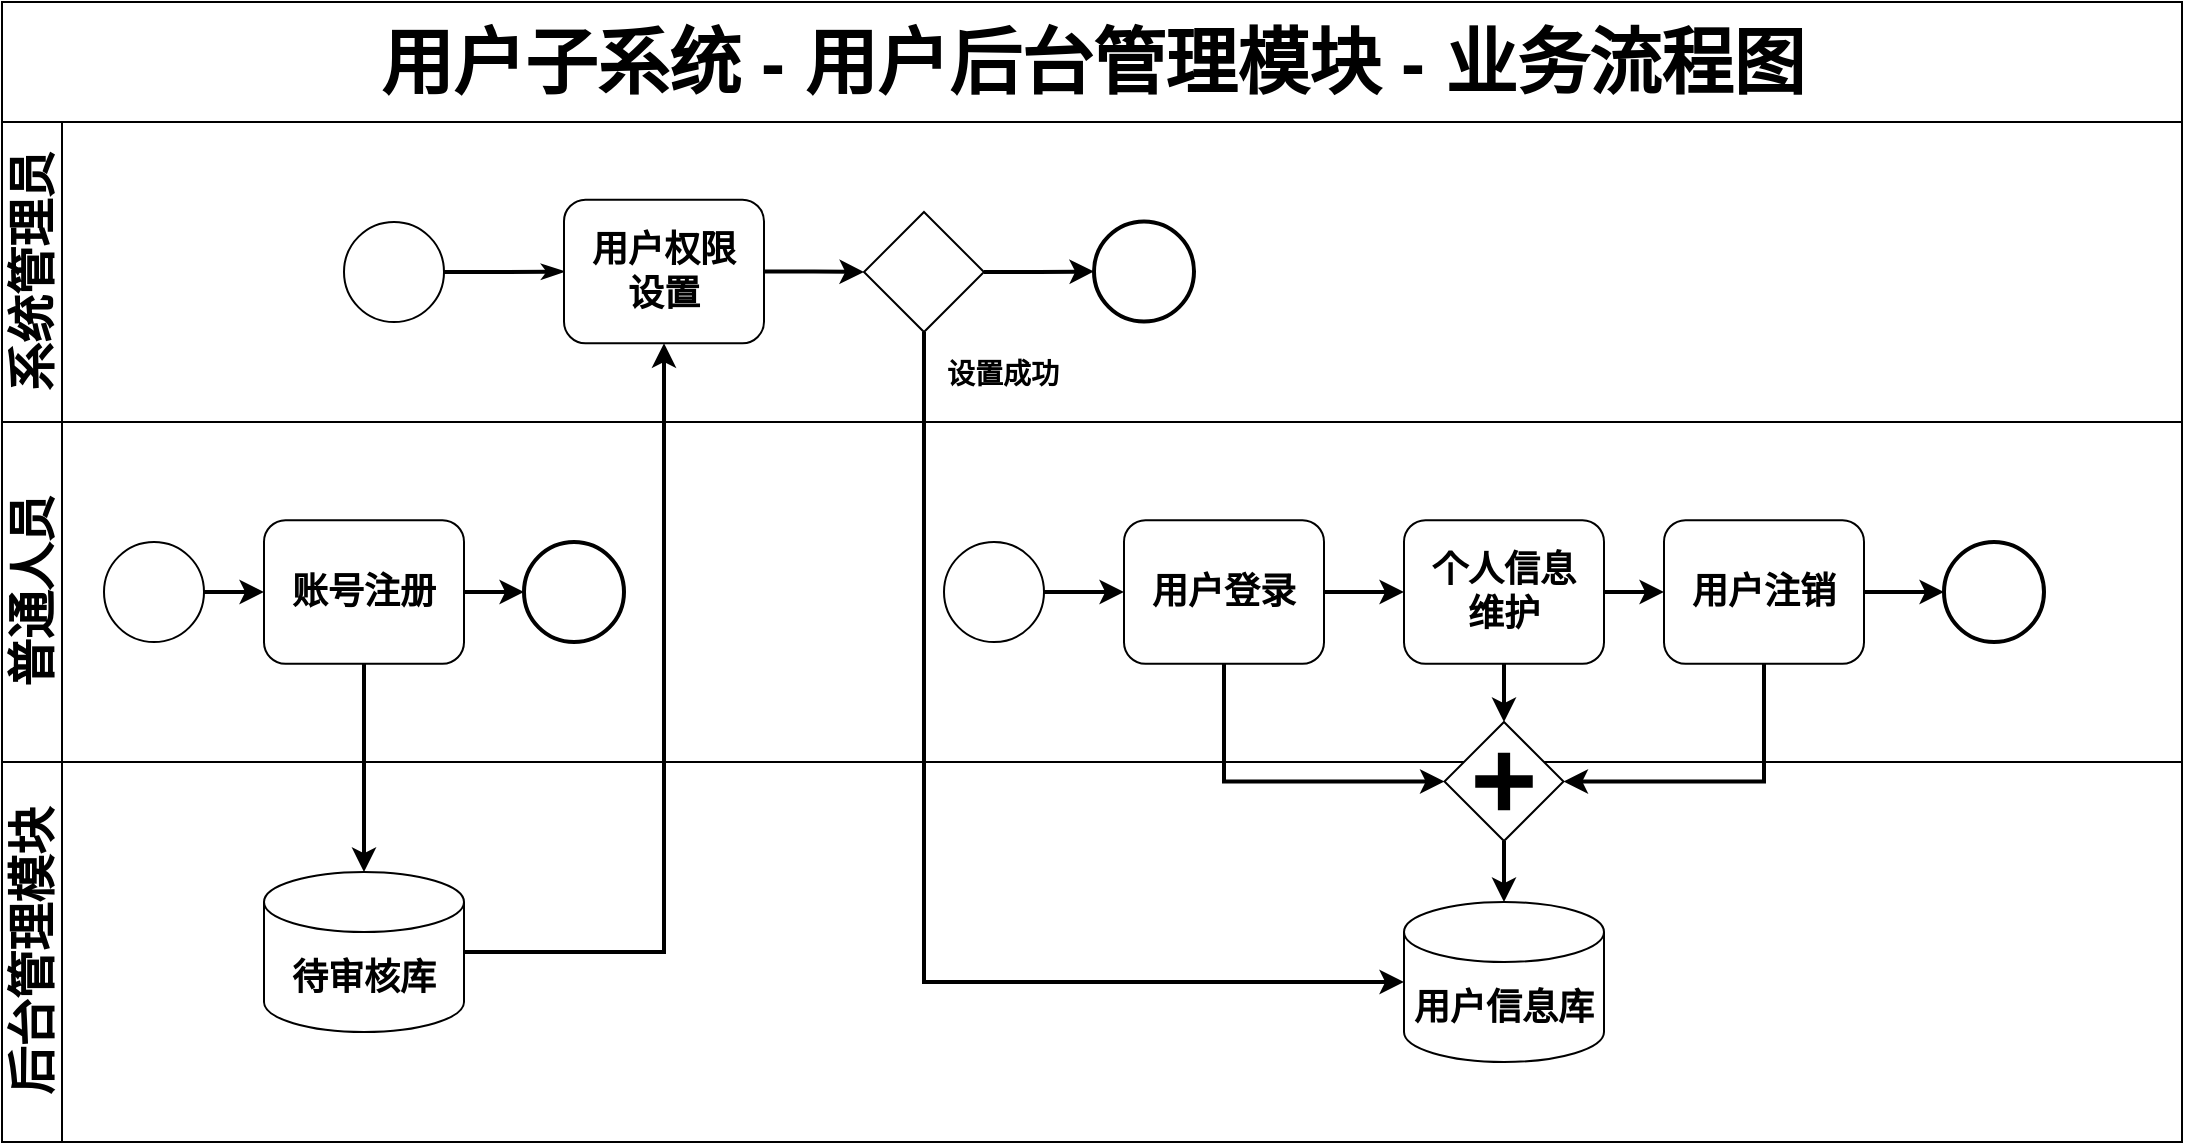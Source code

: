 <mxfile version="15.4.0" type="device"><diagram name="Page-1" id="c7488fd3-1785-93aa-aadb-54a6760d102a"><mxGraphModel dx="1209" dy="801" grid="1" gridSize="10" guides="1" tooltips="1" connect="1" arrows="1" fold="1" page="1" pageScale="1" pageWidth="1169" pageHeight="827" background="none" math="0" shadow="0"><root><mxCell id="0"/><mxCell id="1" parent="0"/><mxCell id="2b4e8129b02d487f-1" value="&lt;span style=&quot;font-family: &amp;#34;helvetica&amp;#34;&quot;&gt;&lt;font style=&quot;font-size: 36px&quot;&gt;用户子系统 - 用户后台管理模块 - 业务流程图&lt;/font&gt;&lt;/span&gt;" style="swimlane;html=1;childLayout=stackLayout;horizontal=1;startSize=60;horizontalStack=0;rounded=0;shadow=0;labelBackgroundColor=none;strokeWidth=1;fontFamily=Verdana;fontSize=8;align=center;" parent="1" vertex="1"><mxGeometry x="39" y="60" width="1090" height="570" as="geometry"/></mxCell><mxCell id="dUFD1zAWPuYsG5wEjuvO-1" style="edgeStyle=orthogonalEdgeStyle;rounded=0;orthogonalLoop=1;jettySize=auto;html=1;exitX=0.5;exitY=1;exitDx=0;exitDy=0;entryX=0.5;entryY=0;entryDx=0;entryDy=0;entryPerimeter=0;strokeWidth=2;" parent="2b4e8129b02d487f-1" source="zCbduPKmyNDGT3lew_uM-13" target="pQAj6tt20ZtV_UeyX4vu-2" edge="1"><mxGeometry relative="1" as="geometry"/></mxCell><mxCell id="dUFD1zAWPuYsG5wEjuvO-2" style="edgeStyle=orthogonalEdgeStyle;rounded=0;orthogonalLoop=1;jettySize=auto;html=1;exitX=1;exitY=0.5;exitDx=0;exitDy=0;exitPerimeter=0;entryX=0.5;entryY=1;entryDx=0;entryDy=0;strokeWidth=2;" parent="2b4e8129b02d487f-1" source="pQAj6tt20ZtV_UeyX4vu-2" target="2b4e8129b02d487f-6" edge="1"><mxGeometry relative="1" as="geometry"/></mxCell><mxCell id="dUFD1zAWPuYsG5wEjuvO-8" style="edgeStyle=orthogonalEdgeStyle;rounded=0;orthogonalLoop=1;jettySize=auto;html=1;exitX=0.5;exitY=1;exitDx=0;exitDy=0;exitPerimeter=0;entryX=0;entryY=0.5;entryDx=0;entryDy=0;entryPerimeter=0;fontSize=14;strokeWidth=2;" parent="2b4e8129b02d487f-1" source="dUFD1zAWPuYsG5wEjuvO-4" target="vXqobdOyYV7f5jVYi2hU-1" edge="1"><mxGeometry relative="1" as="geometry"/></mxCell><mxCell id="2b4e8129b02d487f-2" value="&lt;font style=&quot;font-size: 24px&quot;&gt;系统管理员&lt;/font&gt;" style="swimlane;html=1;startSize=30;horizontal=0;" parent="2b4e8129b02d487f-1" vertex="1"><mxGeometry y="60" width="1090" height="150" as="geometry"><mxRectangle y="20" width="680" height="20" as="alternateBounds"/></mxGeometry></mxCell><mxCell id="2b4e8129b02d487f-18" style="edgeStyle=orthogonalEdgeStyle;rounded=0;html=1;labelBackgroundColor=none;startArrow=none;startFill=0;startSize=5;endArrow=classicThin;endFill=1;endSize=5;jettySize=auto;orthogonalLoop=1;strokeWidth=2;fontFamily=Verdana;fontSize=8" parent="2b4e8129b02d487f-2" source="2b4e8129b02d487f-5" target="2b4e8129b02d487f-6" edge="1"><mxGeometry relative="1" as="geometry"/></mxCell><mxCell id="2b4e8129b02d487f-5" value="" style="ellipse;whiteSpace=wrap;html=1;rounded=0;shadow=0;labelBackgroundColor=none;strokeWidth=1;fontFamily=Verdana;fontSize=8;align=center;" parent="2b4e8129b02d487f-2" vertex="1"><mxGeometry x="171" y="50" width="50" height="50" as="geometry"/></mxCell><mxCell id="dUFD1zAWPuYsG5wEjuvO-5" style="edgeStyle=orthogonalEdgeStyle;rounded=0;orthogonalLoop=1;jettySize=auto;html=1;exitX=1;exitY=0.5;exitDx=0;exitDy=0;entryX=0;entryY=0.5;entryDx=0;entryDy=0;entryPerimeter=0;strokeWidth=2;" parent="2b4e8129b02d487f-2" source="2b4e8129b02d487f-6" target="dUFD1zAWPuYsG5wEjuvO-4" edge="1"><mxGeometry relative="1" as="geometry"/></mxCell><mxCell id="2b4e8129b02d487f-6" value="&lt;span style=&quot;font-size: 18px&quot;&gt;&lt;b&gt;用户权限&lt;br&gt;设置&lt;br&gt;&lt;/b&gt;&lt;/span&gt;" style="rounded=1;whiteSpace=wrap;html=1;shadow=0;labelBackgroundColor=none;strokeWidth=1;fontFamily=Verdana;fontSize=8;align=center;" parent="2b4e8129b02d487f-2" vertex="1"><mxGeometry x="281" y="38.88" width="100" height="71.75" as="geometry"/></mxCell><mxCell id="zCbduPKmyNDGT3lew_uM-15" value="" style="ellipse;whiteSpace=wrap;html=1;rounded=0;shadow=0;labelBackgroundColor=none;strokeWidth=2;fontFamily=Verdana;fontSize=8;align=center;" parent="2b4e8129b02d487f-2" vertex="1"><mxGeometry x="546" y="49.75" width="50" height="50" as="geometry"/></mxCell><mxCell id="S7v2GbGxr278BbIVOslF-9" style="edgeStyle=orthogonalEdgeStyle;rounded=0;orthogonalLoop=1;jettySize=auto;html=1;exitX=1;exitY=0.5;exitDx=0;exitDy=0;exitPerimeter=0;entryX=0;entryY=0.5;entryDx=0;entryDy=0;strokeWidth=2;" parent="2b4e8129b02d487f-2" source="dUFD1zAWPuYsG5wEjuvO-4" target="zCbduPKmyNDGT3lew_uM-15" edge="1"><mxGeometry relative="1" as="geometry"/></mxCell><mxCell id="dUFD1zAWPuYsG5wEjuvO-4" value="" style="strokeWidth=1;html=1;shape=mxgraph.flowchart.decision;whiteSpace=wrap;rounded=1;shadow=0;labelBackgroundColor=none;fontFamily=Verdana;fontSize=8;align=center;fontStyle=0" parent="2b4e8129b02d487f-2" vertex="1"><mxGeometry x="431" y="45" width="59.99" height="59.99" as="geometry"/></mxCell><mxCell id="dUFD1zAWPuYsG5wEjuvO-9" value="设置成功" style="text;html=1;strokeColor=none;fillColor=none;align=center;verticalAlign=middle;whiteSpace=wrap;rounded=0;fontSize=14;fontStyle=1" parent="2b4e8129b02d487f-2" vertex="1"><mxGeometry x="461" y="110.63" width="79.01" height="30" as="geometry"/></mxCell><mxCell id="2b4e8129b02d487f-3" value="&lt;font style=&quot;font-size: 24px&quot;&gt;普通人员&lt;/font&gt;" style="swimlane;html=1;startSize=30;horizontal=0;" parent="2b4e8129b02d487f-1" vertex="1"><mxGeometry y="210" width="1090" height="170" as="geometry"/></mxCell><mxCell id="C1qFAyrEHweJqCCOYsjd-1" style="edgeStyle=orthogonalEdgeStyle;rounded=0;orthogonalLoop=1;jettySize=auto;html=1;exitX=1;exitY=0.5;exitDx=0;exitDy=0;entryX=0;entryY=0.5;entryDx=0;entryDy=0;strokeWidth=2;" parent="2b4e8129b02d487f-3" source="zCbduPKmyNDGT3lew_uM-1" target="zCbduPKmyNDGT3lew_uM-13" edge="1"><mxGeometry relative="1" as="geometry"/></mxCell><mxCell id="zCbduPKmyNDGT3lew_uM-1" value="" style="ellipse;whiteSpace=wrap;html=1;rounded=0;shadow=0;labelBackgroundColor=none;strokeWidth=1;fontFamily=Verdana;fontSize=8;align=center;" parent="2b4e8129b02d487f-3" vertex="1"><mxGeometry x="51" y="60" width="50" height="50" as="geometry"/></mxCell><mxCell id="wnkst7lsF1q_EoVEEKBZ-2" style="edgeStyle=orthogonalEdgeStyle;rounded=0;orthogonalLoop=1;jettySize=auto;html=1;exitX=1;exitY=0.5;exitDx=0;exitDy=0;entryX=0;entryY=0.5;entryDx=0;entryDy=0;strokeWidth=2;" parent="2b4e8129b02d487f-3" source="zCbduPKmyNDGT3lew_uM-13" target="wnkst7lsF1q_EoVEEKBZ-1" edge="1"><mxGeometry relative="1" as="geometry"/></mxCell><mxCell id="zCbduPKmyNDGT3lew_uM-13" value="&lt;span style=&quot;font-size: 18px&quot;&gt;&lt;b&gt;账号注册&lt;br&gt;&lt;/b&gt;&lt;/span&gt;" style="rounded=1;whiteSpace=wrap;html=1;shadow=0;labelBackgroundColor=none;strokeWidth=1;fontFamily=Verdana;fontSize=8;align=center;" parent="2b4e8129b02d487f-3" vertex="1"><mxGeometry x="131" y="49.13" width="100" height="71.75" as="geometry"/></mxCell><mxCell id="zCbduPKmyNDGT3lew_uM-16" value="" style="ellipse;whiteSpace=wrap;html=1;rounded=0;shadow=0;labelBackgroundColor=none;strokeWidth=2;fontFamily=Verdana;fontSize=8;align=center;" parent="2b4e8129b02d487f-3" vertex="1"><mxGeometry x="971" y="60.0" width="50" height="50" as="geometry"/></mxCell><mxCell id="dUFD1zAWPuYsG5wEjuvO-12" style="edgeStyle=orthogonalEdgeStyle;rounded=0;orthogonalLoop=1;jettySize=auto;html=1;exitX=1;exitY=0.5;exitDx=0;exitDy=0;entryX=0;entryY=0.5;entryDx=0;entryDy=0;fontSize=14;strokeWidth=2;" parent="2b4e8129b02d487f-3" source="dUFD1zAWPuYsG5wEjuvO-10" target="dUFD1zAWPuYsG5wEjuvO-11" edge="1"><mxGeometry relative="1" as="geometry"/></mxCell><mxCell id="dUFD1zAWPuYsG5wEjuvO-10" value="" style="ellipse;whiteSpace=wrap;html=1;rounded=0;shadow=0;labelBackgroundColor=none;strokeWidth=1;fontFamily=Verdana;fontSize=8;align=center;" parent="2b4e8129b02d487f-3" vertex="1"><mxGeometry x="471" y="60.01" width="50" height="50" as="geometry"/></mxCell><mxCell id="S7v2GbGxr278BbIVOslF-6" style="edgeStyle=orthogonalEdgeStyle;rounded=0;orthogonalLoop=1;jettySize=auto;html=1;exitX=1;exitY=0.5;exitDx=0;exitDy=0;entryX=0;entryY=0.5;entryDx=0;entryDy=0;strokeWidth=2;" parent="2b4e8129b02d487f-3" source="dUFD1zAWPuYsG5wEjuvO-11" target="S7v2GbGxr278BbIVOslF-2" edge="1"><mxGeometry relative="1" as="geometry"/></mxCell><mxCell id="dUFD1zAWPuYsG5wEjuvO-11" value="&lt;span style=&quot;font-size: 18px&quot;&gt;&lt;b&gt;用户登录&lt;br&gt;&lt;/b&gt;&lt;/span&gt;" style="rounded=1;whiteSpace=wrap;html=1;shadow=0;labelBackgroundColor=none;strokeWidth=1;fontFamily=Verdana;fontSize=8;align=center;" parent="2b4e8129b02d487f-3" vertex="1"><mxGeometry x="561" y="49.12" width="100" height="71.75" as="geometry"/></mxCell><mxCell id="wnkst7lsF1q_EoVEEKBZ-1" value="" style="ellipse;whiteSpace=wrap;html=1;rounded=0;shadow=0;labelBackgroundColor=none;strokeWidth=2;fontFamily=Verdana;fontSize=8;align=center;" parent="2b4e8129b02d487f-3" vertex="1"><mxGeometry x="261" y="60" width="50" height="50" as="geometry"/></mxCell><mxCell id="S7v2GbGxr278BbIVOslF-7" style="edgeStyle=orthogonalEdgeStyle;rounded=0;orthogonalLoop=1;jettySize=auto;html=1;exitX=1;exitY=0.5;exitDx=0;exitDy=0;entryX=0;entryY=0.5;entryDx=0;entryDy=0;strokeWidth=2;" parent="2b4e8129b02d487f-3" source="S7v2GbGxr278BbIVOslF-2" target="S7v2GbGxr278BbIVOslF-5" edge="1"><mxGeometry relative="1" as="geometry"/></mxCell><mxCell id="S7v2GbGxr278BbIVOslF-2" value="&lt;span style=&quot;font-size: 18px&quot;&gt;&lt;b&gt;个人信息&lt;br&gt;维护&lt;br&gt;&lt;/b&gt;&lt;/span&gt;" style="rounded=1;whiteSpace=wrap;html=1;shadow=0;labelBackgroundColor=none;strokeWidth=1;fontFamily=Verdana;fontSize=8;align=center;" parent="2b4e8129b02d487f-3" vertex="1"><mxGeometry x="701" y="49.12" width="100" height="71.75" as="geometry"/></mxCell><mxCell id="S7v2GbGxr278BbIVOslF-8" style="edgeStyle=orthogonalEdgeStyle;rounded=0;orthogonalLoop=1;jettySize=auto;html=1;exitX=1;exitY=0.5;exitDx=0;exitDy=0;entryX=0;entryY=0.5;entryDx=0;entryDy=0;strokeWidth=2;" parent="2b4e8129b02d487f-3" source="S7v2GbGxr278BbIVOslF-5" target="zCbduPKmyNDGT3lew_uM-16" edge="1"><mxGeometry relative="1" as="geometry"/></mxCell><mxCell id="S7v2GbGxr278BbIVOslF-5" value="&lt;span style=&quot;font-size: 18px&quot;&gt;&lt;b&gt;用户注销&lt;br&gt;&lt;/b&gt;&lt;/span&gt;" style="rounded=1;whiteSpace=wrap;html=1;shadow=0;labelBackgroundColor=none;strokeWidth=1;fontFamily=Verdana;fontSize=8;align=center;" parent="2b4e8129b02d487f-3" vertex="1"><mxGeometry x="831" y="49.12" width="100" height="71.75" as="geometry"/></mxCell><mxCell id="2b4e8129b02d487f-4" value="&lt;font style=&quot;font-size: 24px&quot;&gt;后台管理模块&lt;/font&gt;" style="swimlane;html=1;startSize=30;horizontal=0;" parent="2b4e8129b02d487f-1" vertex="1"><mxGeometry y="380" width="1090" height="190" as="geometry"/></mxCell><mxCell id="pQAj6tt20ZtV_UeyX4vu-2" value="&lt;span style=&quot;font-size: 18px&quot;&gt;&lt;b&gt;待审核库&lt;/b&gt;&lt;/span&gt;" style="shape=cylinder3;whiteSpace=wrap;html=1;boundedLbl=1;backgroundOutline=1;size=15;" parent="2b4e8129b02d487f-4" vertex="1"><mxGeometry x="131" y="55" width="100" height="80" as="geometry"/></mxCell><mxCell id="vXqobdOyYV7f5jVYi2hU-1" value="&lt;font style=&quot;font-size: 18px&quot;&gt;&lt;b&gt;用户信息库&lt;/b&gt;&lt;/font&gt;" style="shape=cylinder3;whiteSpace=wrap;html=1;boundedLbl=1;backgroundOutline=1;size=15;" parent="2b4e8129b02d487f-4" vertex="1"><mxGeometry x="701" y="70" width="100" height="80" as="geometry"/></mxCell><mxCell id="S7v2GbGxr278BbIVOslF-14" style="edgeStyle=orthogonalEdgeStyle;rounded=0;orthogonalLoop=1;jettySize=auto;html=1;exitX=0.5;exitY=1;exitDx=0;exitDy=0;strokeWidth=2;" parent="2b4e8129b02d487f-4" source="S7v2GbGxr278BbIVOslF-10" target="vXqobdOyYV7f5jVYi2hU-1" edge="1"><mxGeometry relative="1" as="geometry"/></mxCell><mxCell id="S7v2GbGxr278BbIVOslF-10" value="" style="shape=mxgraph.bpmn.shape;html=1;verticalLabelPosition=bottom;labelBackgroundColor=#ffffff;verticalAlign=top;perimeter=rhombusPerimeter;background=gateway;outline=none;symbol=parallelGw;rounded=1;shadow=0;strokeWidth=1;fontFamily=Verdana;fontSize=8;align=center;" parent="2b4e8129b02d487f-4" vertex="1"><mxGeometry x="721.25" y="-20" width="59.5" height="59.5" as="geometry"/></mxCell><mxCell id="S7v2GbGxr278BbIVOslF-11" style="edgeStyle=orthogonalEdgeStyle;rounded=0;orthogonalLoop=1;jettySize=auto;html=1;exitX=0.5;exitY=1;exitDx=0;exitDy=0;entryX=0;entryY=0.5;entryDx=0;entryDy=0;strokeWidth=2;" parent="2b4e8129b02d487f-1" source="dUFD1zAWPuYsG5wEjuvO-11" target="S7v2GbGxr278BbIVOslF-10" edge="1"><mxGeometry relative="1" as="geometry"/></mxCell><mxCell id="S7v2GbGxr278BbIVOslF-12" style="edgeStyle=orthogonalEdgeStyle;rounded=0;orthogonalLoop=1;jettySize=auto;html=1;exitX=0.5;exitY=1;exitDx=0;exitDy=0;entryX=0.5;entryY=0;entryDx=0;entryDy=0;strokeWidth=2;" parent="2b4e8129b02d487f-1" source="S7v2GbGxr278BbIVOslF-2" target="S7v2GbGxr278BbIVOslF-10" edge="1"><mxGeometry relative="1" as="geometry"/></mxCell><mxCell id="S7v2GbGxr278BbIVOslF-13" style="edgeStyle=orthogonalEdgeStyle;rounded=0;orthogonalLoop=1;jettySize=auto;html=1;exitX=0.5;exitY=1;exitDx=0;exitDy=0;entryX=1;entryY=0.5;entryDx=0;entryDy=0;strokeWidth=2;" parent="2b4e8129b02d487f-1" source="S7v2GbGxr278BbIVOslF-5" target="S7v2GbGxr278BbIVOslF-10" edge="1"><mxGeometry relative="1" as="geometry"/></mxCell></root></mxGraphModel></diagram></mxfile>